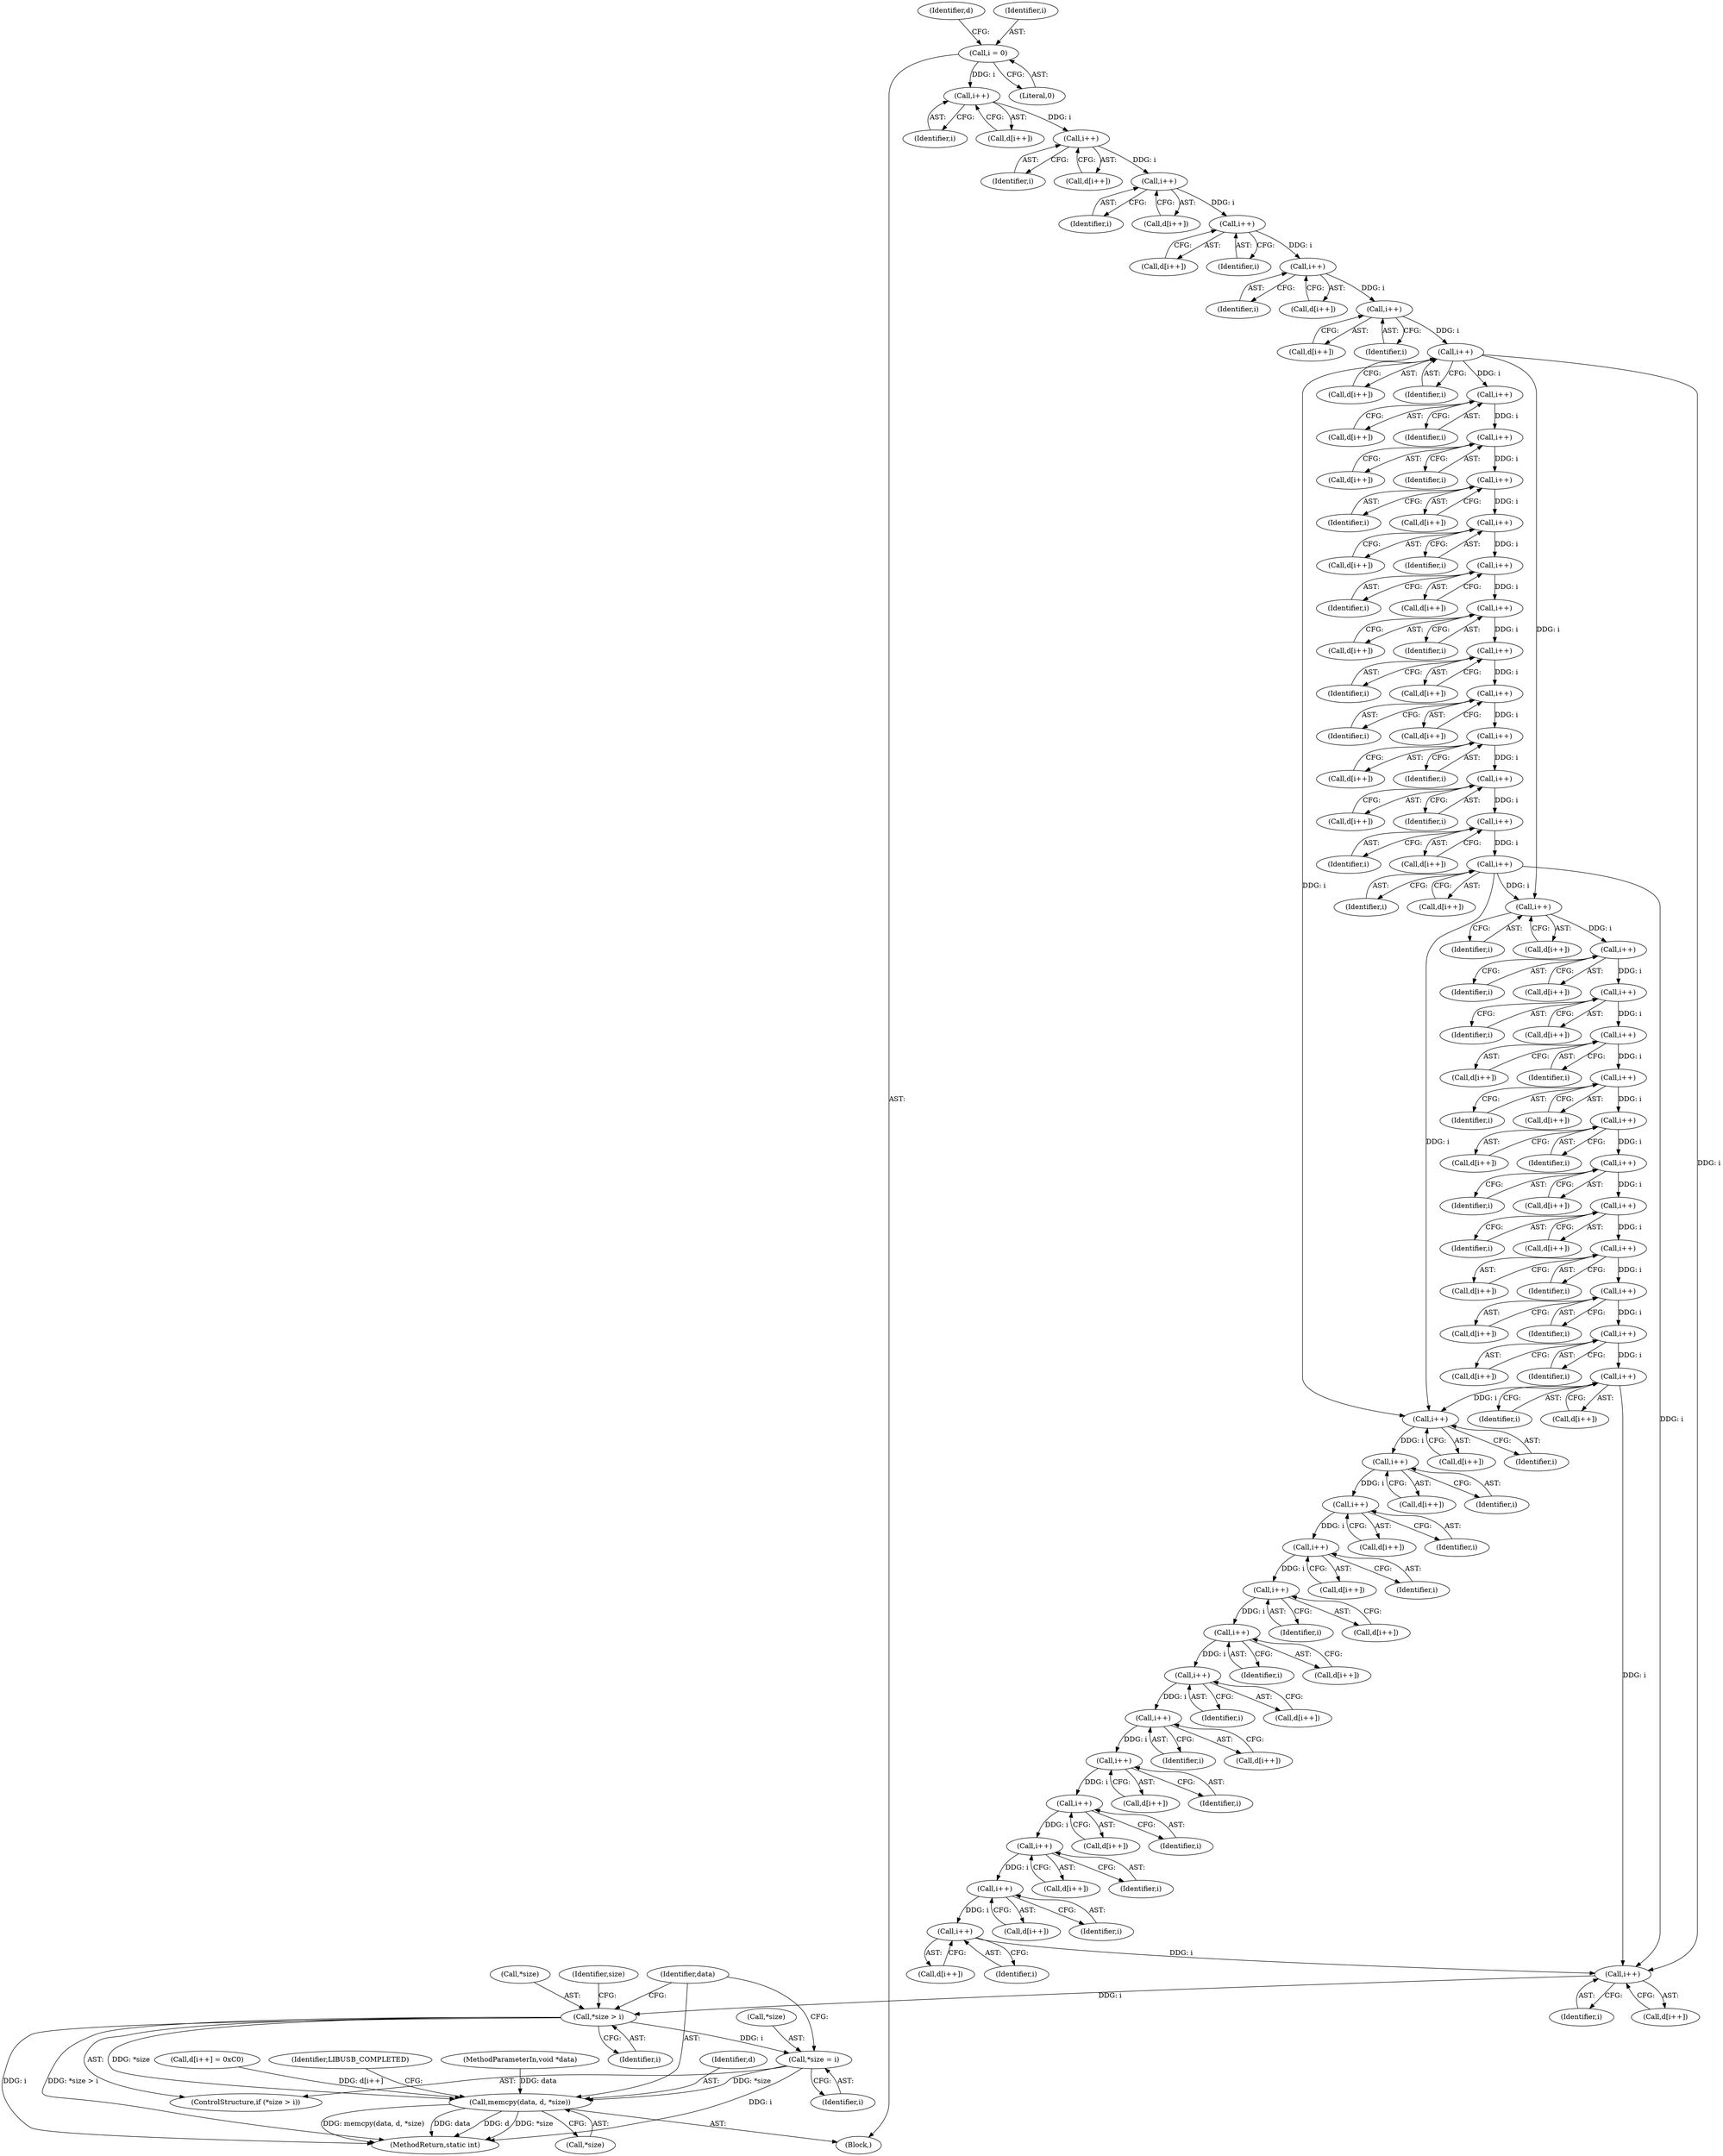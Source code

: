 digraph "1_Chrome_ac149a8d4371c0e01e0934fdd57b09e86f96b5b9_5@pointer" {
"1000443" [label="(Call,*size = i)"];
"1000439" [label="(Call,*size > i)"];
"1000435" [label="(Call,i++)"];
"1000257" [label="(Call,i++)"];
"1000251" [label="(Call,i++)"];
"1000239" [label="(Call,i++)"];
"1000233" [label="(Call,i++)"];
"1000227" [label="(Call,i++)"];
"1000221" [label="(Call,i++)"];
"1000215" [label="(Call,i++)"];
"1000209" [label="(Call,i++)"];
"1000203" [label="(Call,i++)"];
"1000197" [label="(Call,i++)"];
"1000191" [label="(Call,i++)"];
"1000185" [label="(Call,i++)"];
"1000174" [label="(Call,i++)"];
"1000168" [label="(Call,i++)"];
"1000162" [label="(Call,i++)"];
"1000156" [label="(Call,i++)"];
"1000150" [label="(Call,i++)"];
"1000144" [label="(Call,i++)"];
"1000138" [label="(Call,i++)"];
"1000132" [label="(Call,i = 0)"];
"1000429" [label="(Call,i++)"];
"1000423" [label="(Call,i++)"];
"1000417" [label="(Call,i++)"];
"1000405" [label="(Call,i++)"];
"1000399" [label="(Call,i++)"];
"1000393" [label="(Call,i++)"];
"1000387" [label="(Call,i++)"];
"1000381" [label="(Call,i++)"];
"1000375" [label="(Call,i++)"];
"1000369" [label="(Call,i++)"];
"1000363" [label="(Call,i++)"];
"1000357" [label="(Call,i++)"];
"1000351" [label="(Call,i++)"];
"1000340" [label="(Call,i++)"];
"1000334" [label="(Call,i++)"];
"1000322" [label="(Call,i++)"];
"1000316" [label="(Call,i++)"];
"1000310" [label="(Call,i++)"];
"1000304" [label="(Call,i++)"];
"1000298" [label="(Call,i++)"];
"1000292" [label="(Call,i++)"];
"1000286" [label="(Call,i++)"];
"1000280" [label="(Call,i++)"];
"1000274" [label="(Call,i++)"];
"1000268" [label="(Call,i++)"];
"1000447" [label="(Call,memcpy(data, d, *size))"];
"1000195" [label="(Call,d[i++])"];
"1000204" [label="(Identifier,i)"];
"1000340" [label="(Call,i++)"];
"1000443" [label="(Call,*size = i)"];
"1000225" [label="(Call,d[i++])"];
"1000382" [label="(Identifier,i)"];
"1000438" [label="(ControlStructure,if (*size > i))"];
"1000172" [label="(Call,d[i++])"];
"1000430" [label="(Identifier,i)"];
"1000435" [label="(Call,i++)"];
"1000450" [label="(Call,*size)"];
"1000281" [label="(Identifier,i)"];
"1000132" [label="(Call,i = 0)"];
"1000234" [label="(Identifier,i)"];
"1000268" [label="(Call,i++)"];
"1000251" [label="(Call,i++)"];
"1000162" [label="(Call,i++)"];
"1000314" [label="(Call,d[i++])"];
"1000351" [label="(Call,i++)"];
"1000219" [label="(Call,d[i++])"];
"1000175" [label="(Identifier,i)"];
"1000334" [label="(Call,i++)"];
"1000215" [label="(Call,i++)"];
"1000198" [label="(Identifier,i)"];
"1000137" [label="(Identifier,d)"];
"1000423" [label="(Call,i++)"];
"1000150" [label="(Call,i++)"];
"1000417" [label="(Call,i++)"];
"1000388" [label="(Identifier,i)"];
"1000436" [label="(Identifier,i)"];
"1000397" [label="(Call,d[i++])"];
"1000280" [label="(Call,i++)"];
"1000355" [label="(Call,d[i++])"];
"1000403" [label="(Call,d[i++])"];
"1000311" [label="(Identifier,i)"];
"1000421" [label="(Call,d[i++])"];
"1000275" [label="(Identifier,i)"];
"1000406" [label="(Identifier,i)"];
"1000154" [label="(Call,d[i++])"];
"1000320" [label="(Call,d[i++])"];
"1000361" [label="(Call,d[i++])"];
"1000387" [label="(Call,i++)"];
"1000447" [label="(Call,memcpy(data, d, *size))"];
"1000427" [label="(Call,d[i++])"];
"1000367" [label="(Call,d[i++])"];
"1000316" [label="(Call,i++)"];
"1000446" [label="(Identifier,i)"];
"1000240" [label="(Identifier,i)"];
"1000207" [label="(Call,d[i++])"];
"1000222" [label="(Identifier,i)"];
"1000449" [label="(Identifier,d)"];
"1000151" [label="(Identifier,i)"];
"1000216" [label="(Identifier,i)"];
"1000148" [label="(Call,d[i++])"];
"1000439" [label="(Call,*size > i)"];
"1000442" [label="(Identifier,i)"];
"1000239" [label="(Call,i++)"];
"1000433" [label="(Call,d[i++])"];
"1000145" [label="(Identifier,i)"];
"1000415" [label="(Call,d[i++])"];
"1000168" [label="(Call,i++)"];
"1000429" [label="(Call,i++)"];
"1000375" [label="(Call,i++)"];
"1000357" [label="(Call,i++)"];
"1000304" [label="(Call,i++)"];
"1000286" [label="(Call,i++)"];
"1000156" [label="(Call,i++)"];
"1000133" [label="(Identifier,i)"];
"1000227" [label="(Call,i++)"];
"1000269" [label="(Identifier,i)"];
"1000370" [label="(Identifier,i)"];
"1000139" [label="(Identifier,i)"];
"1000338" [label="(Call,d[i++])"];
"1000163" [label="(Identifier,i)"];
"1000203" [label="(Call,i++)"];
"1000432" [label="(Call,d[i++] = 0xC0)"];
"1000191" [label="(Call,i++)"];
"1000192" [label="(Identifier,i)"];
"1000440" [label="(Call,*size)"];
"1000332" [label="(Call,d[i++])"];
"1000278" [label="(Call,d[i++])"];
"1000228" [label="(Identifier,i)"];
"1000233" [label="(Call,i++)"];
"1000418" [label="(Identifier,i)"];
"1000305" [label="(Identifier,i)"];
"1000363" [label="(Call,i++)"];
"1000292" [label="(Call,i++)"];
"1000335" [label="(Identifier,i)"];
"1000274" [label="(Call,i++)"];
"1000358" [label="(Identifier,i)"];
"1000221" [label="(Call,i++)"];
"1000266" [label="(Call,d[i++])"];
"1000129" [label="(Block,)"];
"1000308" [label="(Call,d[i++])"];
"1000376" [label="(Identifier,i)"];
"1000209" [label="(Call,i++)"];
"1000136" [label="(Call,d[i++])"];
"1000197" [label="(Call,i++)"];
"1000369" [label="(Call,i++)"];
"1000249" [label="(Call,d[i++])"];
"1000144" [label="(Call,i++)"];
"1000405" [label="(Call,i++)"];
"1000166" [label="(Call,d[i++])"];
"1000272" [label="(Call,d[i++])"];
"1000341" [label="(Identifier,i)"];
"1000186" [label="(Identifier,i)"];
"1000293" [label="(Identifier,i)"];
"1000258" [label="(Identifier,i)"];
"1000453" [label="(Identifier,LIBUSB_COMPLETED)"];
"1000379" [label="(Call,d[i++])"];
"1000444" [label="(Call,*size)"];
"1000160" [label="(Call,d[i++])"];
"1000138" [label="(Call,i++)"];
"1000381" [label="(Call,i++)"];
"1000349" [label="(Call,d[i++])"];
"1000322" [label="(Call,i++)"];
"1000185" [label="(Call,i++)"];
"1000157" [label="(Identifier,i)"];
"1000394" [label="(Identifier,i)"];
"1000393" [label="(Call,i++)"];
"1000183" [label="(Call,d[i++])"];
"1000296" [label="(Call,d[i++])"];
"1000317" [label="(Identifier,i)"];
"1000255" [label="(Call,d[i++])"];
"1000373" [label="(Call,d[i++])"];
"1000352" [label="(Identifier,i)"];
"1000231" [label="(Call,d[i++])"];
"1000290" [label="(Call,d[i++])"];
"1000201" [label="(Call,d[i++])"];
"1000399" [label="(Call,i++)"];
"1000299" [label="(Identifier,i)"];
"1000310" [label="(Call,i++)"];
"1000298" [label="(Call,i++)"];
"1000424" [label="(Identifier,i)"];
"1000169" [label="(Identifier,i)"];
"1000323" [label="(Identifier,i)"];
"1000284" [label="(Call,d[i++])"];
"1000391" [label="(Call,d[i++])"];
"1000454" [label="(MethodReturn,static int)"];
"1000174" [label="(Call,i++)"];
"1000448" [label="(Identifier,data)"];
"1000210" [label="(Identifier,i)"];
"1000237" [label="(Call,d[i++])"];
"1000142" [label="(Call,d[i++])"];
"1000213" [label="(Call,d[i++])"];
"1000127" [label="(MethodParameterIn,void *data)"];
"1000445" [label="(Identifier,size)"];
"1000252" [label="(Identifier,i)"];
"1000302" [label="(Call,d[i++])"];
"1000257" [label="(Call,i++)"];
"1000189" [label="(Call,d[i++])"];
"1000385" [label="(Call,d[i++])"];
"1000287" [label="(Identifier,i)"];
"1000400" [label="(Identifier,i)"];
"1000364" [label="(Identifier,i)"];
"1000134" [label="(Literal,0)"];
"1000443" -> "1000438"  [label="AST: "];
"1000443" -> "1000446"  [label="CFG: "];
"1000444" -> "1000443"  [label="AST: "];
"1000446" -> "1000443"  [label="AST: "];
"1000448" -> "1000443"  [label="CFG: "];
"1000443" -> "1000454"  [label="DDG: i"];
"1000439" -> "1000443"  [label="DDG: i"];
"1000443" -> "1000447"  [label="DDG: *size"];
"1000439" -> "1000438"  [label="AST: "];
"1000439" -> "1000442"  [label="CFG: "];
"1000440" -> "1000439"  [label="AST: "];
"1000442" -> "1000439"  [label="AST: "];
"1000445" -> "1000439"  [label="CFG: "];
"1000448" -> "1000439"  [label="CFG: "];
"1000439" -> "1000454"  [label="DDG: i"];
"1000439" -> "1000454"  [label="DDG: *size > i"];
"1000435" -> "1000439"  [label="DDG: i"];
"1000439" -> "1000447"  [label="DDG: *size"];
"1000435" -> "1000433"  [label="AST: "];
"1000435" -> "1000436"  [label="CFG: "];
"1000436" -> "1000435"  [label="AST: "];
"1000433" -> "1000435"  [label="CFG: "];
"1000257" -> "1000435"  [label="DDG: i"];
"1000429" -> "1000435"  [label="DDG: i"];
"1000340" -> "1000435"  [label="DDG: i"];
"1000174" -> "1000435"  [label="DDG: i"];
"1000257" -> "1000255"  [label="AST: "];
"1000257" -> "1000258"  [label="CFG: "];
"1000258" -> "1000257"  [label="AST: "];
"1000255" -> "1000257"  [label="CFG: "];
"1000251" -> "1000257"  [label="DDG: i"];
"1000257" -> "1000268"  [label="DDG: i"];
"1000257" -> "1000351"  [label="DDG: i"];
"1000251" -> "1000249"  [label="AST: "];
"1000251" -> "1000252"  [label="CFG: "];
"1000252" -> "1000251"  [label="AST: "];
"1000249" -> "1000251"  [label="CFG: "];
"1000239" -> "1000251"  [label="DDG: i"];
"1000239" -> "1000237"  [label="AST: "];
"1000239" -> "1000240"  [label="CFG: "];
"1000240" -> "1000239"  [label="AST: "];
"1000237" -> "1000239"  [label="CFG: "];
"1000233" -> "1000239"  [label="DDG: i"];
"1000233" -> "1000231"  [label="AST: "];
"1000233" -> "1000234"  [label="CFG: "];
"1000234" -> "1000233"  [label="AST: "];
"1000231" -> "1000233"  [label="CFG: "];
"1000227" -> "1000233"  [label="DDG: i"];
"1000227" -> "1000225"  [label="AST: "];
"1000227" -> "1000228"  [label="CFG: "];
"1000228" -> "1000227"  [label="AST: "];
"1000225" -> "1000227"  [label="CFG: "];
"1000221" -> "1000227"  [label="DDG: i"];
"1000221" -> "1000219"  [label="AST: "];
"1000221" -> "1000222"  [label="CFG: "];
"1000222" -> "1000221"  [label="AST: "];
"1000219" -> "1000221"  [label="CFG: "];
"1000215" -> "1000221"  [label="DDG: i"];
"1000215" -> "1000213"  [label="AST: "];
"1000215" -> "1000216"  [label="CFG: "];
"1000216" -> "1000215"  [label="AST: "];
"1000213" -> "1000215"  [label="CFG: "];
"1000209" -> "1000215"  [label="DDG: i"];
"1000209" -> "1000207"  [label="AST: "];
"1000209" -> "1000210"  [label="CFG: "];
"1000210" -> "1000209"  [label="AST: "];
"1000207" -> "1000209"  [label="CFG: "];
"1000203" -> "1000209"  [label="DDG: i"];
"1000203" -> "1000201"  [label="AST: "];
"1000203" -> "1000204"  [label="CFG: "];
"1000204" -> "1000203"  [label="AST: "];
"1000201" -> "1000203"  [label="CFG: "];
"1000197" -> "1000203"  [label="DDG: i"];
"1000197" -> "1000195"  [label="AST: "];
"1000197" -> "1000198"  [label="CFG: "];
"1000198" -> "1000197"  [label="AST: "];
"1000195" -> "1000197"  [label="CFG: "];
"1000191" -> "1000197"  [label="DDG: i"];
"1000191" -> "1000189"  [label="AST: "];
"1000191" -> "1000192"  [label="CFG: "];
"1000192" -> "1000191"  [label="AST: "];
"1000189" -> "1000191"  [label="CFG: "];
"1000185" -> "1000191"  [label="DDG: i"];
"1000185" -> "1000183"  [label="AST: "];
"1000185" -> "1000186"  [label="CFG: "];
"1000186" -> "1000185"  [label="AST: "];
"1000183" -> "1000185"  [label="CFG: "];
"1000174" -> "1000185"  [label="DDG: i"];
"1000174" -> "1000172"  [label="AST: "];
"1000174" -> "1000175"  [label="CFG: "];
"1000175" -> "1000174"  [label="AST: "];
"1000172" -> "1000174"  [label="CFG: "];
"1000168" -> "1000174"  [label="DDG: i"];
"1000174" -> "1000268"  [label="DDG: i"];
"1000174" -> "1000351"  [label="DDG: i"];
"1000168" -> "1000166"  [label="AST: "];
"1000168" -> "1000169"  [label="CFG: "];
"1000169" -> "1000168"  [label="AST: "];
"1000166" -> "1000168"  [label="CFG: "];
"1000162" -> "1000168"  [label="DDG: i"];
"1000162" -> "1000160"  [label="AST: "];
"1000162" -> "1000163"  [label="CFG: "];
"1000163" -> "1000162"  [label="AST: "];
"1000160" -> "1000162"  [label="CFG: "];
"1000156" -> "1000162"  [label="DDG: i"];
"1000156" -> "1000154"  [label="AST: "];
"1000156" -> "1000157"  [label="CFG: "];
"1000157" -> "1000156"  [label="AST: "];
"1000154" -> "1000156"  [label="CFG: "];
"1000150" -> "1000156"  [label="DDG: i"];
"1000150" -> "1000148"  [label="AST: "];
"1000150" -> "1000151"  [label="CFG: "];
"1000151" -> "1000150"  [label="AST: "];
"1000148" -> "1000150"  [label="CFG: "];
"1000144" -> "1000150"  [label="DDG: i"];
"1000144" -> "1000142"  [label="AST: "];
"1000144" -> "1000145"  [label="CFG: "];
"1000145" -> "1000144"  [label="AST: "];
"1000142" -> "1000144"  [label="CFG: "];
"1000138" -> "1000144"  [label="DDG: i"];
"1000138" -> "1000136"  [label="AST: "];
"1000138" -> "1000139"  [label="CFG: "];
"1000139" -> "1000138"  [label="AST: "];
"1000136" -> "1000138"  [label="CFG: "];
"1000132" -> "1000138"  [label="DDG: i"];
"1000132" -> "1000129"  [label="AST: "];
"1000132" -> "1000134"  [label="CFG: "];
"1000133" -> "1000132"  [label="AST: "];
"1000134" -> "1000132"  [label="AST: "];
"1000137" -> "1000132"  [label="CFG: "];
"1000429" -> "1000427"  [label="AST: "];
"1000429" -> "1000430"  [label="CFG: "];
"1000430" -> "1000429"  [label="AST: "];
"1000427" -> "1000429"  [label="CFG: "];
"1000423" -> "1000429"  [label="DDG: i"];
"1000423" -> "1000421"  [label="AST: "];
"1000423" -> "1000424"  [label="CFG: "];
"1000424" -> "1000423"  [label="AST: "];
"1000421" -> "1000423"  [label="CFG: "];
"1000417" -> "1000423"  [label="DDG: i"];
"1000417" -> "1000415"  [label="AST: "];
"1000417" -> "1000418"  [label="CFG: "];
"1000418" -> "1000417"  [label="AST: "];
"1000415" -> "1000417"  [label="CFG: "];
"1000405" -> "1000417"  [label="DDG: i"];
"1000405" -> "1000403"  [label="AST: "];
"1000405" -> "1000406"  [label="CFG: "];
"1000406" -> "1000405"  [label="AST: "];
"1000403" -> "1000405"  [label="CFG: "];
"1000399" -> "1000405"  [label="DDG: i"];
"1000399" -> "1000397"  [label="AST: "];
"1000399" -> "1000400"  [label="CFG: "];
"1000400" -> "1000399"  [label="AST: "];
"1000397" -> "1000399"  [label="CFG: "];
"1000393" -> "1000399"  [label="DDG: i"];
"1000393" -> "1000391"  [label="AST: "];
"1000393" -> "1000394"  [label="CFG: "];
"1000394" -> "1000393"  [label="AST: "];
"1000391" -> "1000393"  [label="CFG: "];
"1000387" -> "1000393"  [label="DDG: i"];
"1000387" -> "1000385"  [label="AST: "];
"1000387" -> "1000388"  [label="CFG: "];
"1000388" -> "1000387"  [label="AST: "];
"1000385" -> "1000387"  [label="CFG: "];
"1000381" -> "1000387"  [label="DDG: i"];
"1000381" -> "1000379"  [label="AST: "];
"1000381" -> "1000382"  [label="CFG: "];
"1000382" -> "1000381"  [label="AST: "];
"1000379" -> "1000381"  [label="CFG: "];
"1000375" -> "1000381"  [label="DDG: i"];
"1000375" -> "1000373"  [label="AST: "];
"1000375" -> "1000376"  [label="CFG: "];
"1000376" -> "1000375"  [label="AST: "];
"1000373" -> "1000375"  [label="CFG: "];
"1000369" -> "1000375"  [label="DDG: i"];
"1000369" -> "1000367"  [label="AST: "];
"1000369" -> "1000370"  [label="CFG: "];
"1000370" -> "1000369"  [label="AST: "];
"1000367" -> "1000369"  [label="CFG: "];
"1000363" -> "1000369"  [label="DDG: i"];
"1000363" -> "1000361"  [label="AST: "];
"1000363" -> "1000364"  [label="CFG: "];
"1000364" -> "1000363"  [label="AST: "];
"1000361" -> "1000363"  [label="CFG: "];
"1000357" -> "1000363"  [label="DDG: i"];
"1000357" -> "1000355"  [label="AST: "];
"1000357" -> "1000358"  [label="CFG: "];
"1000358" -> "1000357"  [label="AST: "];
"1000355" -> "1000357"  [label="CFG: "];
"1000351" -> "1000357"  [label="DDG: i"];
"1000351" -> "1000349"  [label="AST: "];
"1000351" -> "1000352"  [label="CFG: "];
"1000352" -> "1000351"  [label="AST: "];
"1000349" -> "1000351"  [label="CFG: "];
"1000340" -> "1000351"  [label="DDG: i"];
"1000340" -> "1000338"  [label="AST: "];
"1000340" -> "1000341"  [label="CFG: "];
"1000341" -> "1000340"  [label="AST: "];
"1000338" -> "1000340"  [label="CFG: "];
"1000334" -> "1000340"  [label="DDG: i"];
"1000334" -> "1000332"  [label="AST: "];
"1000334" -> "1000335"  [label="CFG: "];
"1000335" -> "1000334"  [label="AST: "];
"1000332" -> "1000334"  [label="CFG: "];
"1000322" -> "1000334"  [label="DDG: i"];
"1000322" -> "1000320"  [label="AST: "];
"1000322" -> "1000323"  [label="CFG: "];
"1000323" -> "1000322"  [label="AST: "];
"1000320" -> "1000322"  [label="CFG: "];
"1000316" -> "1000322"  [label="DDG: i"];
"1000316" -> "1000314"  [label="AST: "];
"1000316" -> "1000317"  [label="CFG: "];
"1000317" -> "1000316"  [label="AST: "];
"1000314" -> "1000316"  [label="CFG: "];
"1000310" -> "1000316"  [label="DDG: i"];
"1000310" -> "1000308"  [label="AST: "];
"1000310" -> "1000311"  [label="CFG: "];
"1000311" -> "1000310"  [label="AST: "];
"1000308" -> "1000310"  [label="CFG: "];
"1000304" -> "1000310"  [label="DDG: i"];
"1000304" -> "1000302"  [label="AST: "];
"1000304" -> "1000305"  [label="CFG: "];
"1000305" -> "1000304"  [label="AST: "];
"1000302" -> "1000304"  [label="CFG: "];
"1000298" -> "1000304"  [label="DDG: i"];
"1000298" -> "1000296"  [label="AST: "];
"1000298" -> "1000299"  [label="CFG: "];
"1000299" -> "1000298"  [label="AST: "];
"1000296" -> "1000298"  [label="CFG: "];
"1000292" -> "1000298"  [label="DDG: i"];
"1000292" -> "1000290"  [label="AST: "];
"1000292" -> "1000293"  [label="CFG: "];
"1000293" -> "1000292"  [label="AST: "];
"1000290" -> "1000292"  [label="CFG: "];
"1000286" -> "1000292"  [label="DDG: i"];
"1000286" -> "1000284"  [label="AST: "];
"1000286" -> "1000287"  [label="CFG: "];
"1000287" -> "1000286"  [label="AST: "];
"1000284" -> "1000286"  [label="CFG: "];
"1000280" -> "1000286"  [label="DDG: i"];
"1000280" -> "1000278"  [label="AST: "];
"1000280" -> "1000281"  [label="CFG: "];
"1000281" -> "1000280"  [label="AST: "];
"1000278" -> "1000280"  [label="CFG: "];
"1000274" -> "1000280"  [label="DDG: i"];
"1000274" -> "1000272"  [label="AST: "];
"1000274" -> "1000275"  [label="CFG: "];
"1000275" -> "1000274"  [label="AST: "];
"1000272" -> "1000274"  [label="CFG: "];
"1000268" -> "1000274"  [label="DDG: i"];
"1000268" -> "1000266"  [label="AST: "];
"1000268" -> "1000269"  [label="CFG: "];
"1000269" -> "1000268"  [label="AST: "];
"1000266" -> "1000268"  [label="CFG: "];
"1000447" -> "1000129"  [label="AST: "];
"1000447" -> "1000450"  [label="CFG: "];
"1000448" -> "1000447"  [label="AST: "];
"1000449" -> "1000447"  [label="AST: "];
"1000450" -> "1000447"  [label="AST: "];
"1000453" -> "1000447"  [label="CFG: "];
"1000447" -> "1000454"  [label="DDG: d"];
"1000447" -> "1000454"  [label="DDG: *size"];
"1000447" -> "1000454"  [label="DDG: memcpy(data, d, *size)"];
"1000447" -> "1000454"  [label="DDG: data"];
"1000127" -> "1000447"  [label="DDG: data"];
"1000432" -> "1000447"  [label="DDG: d[i++]"];
}
